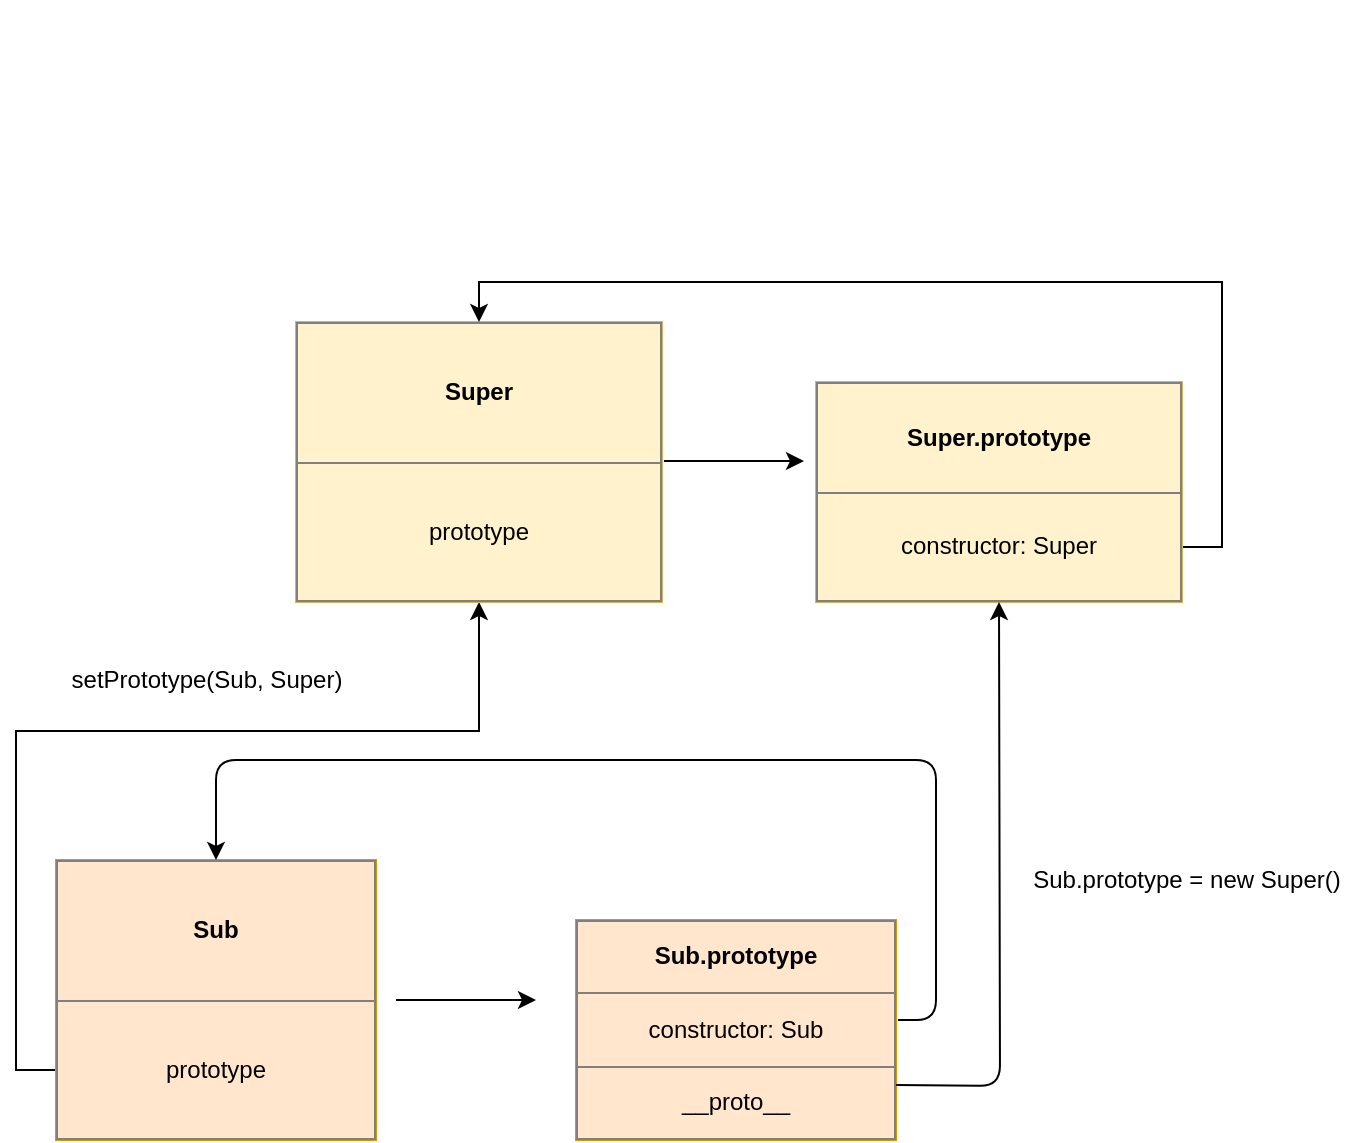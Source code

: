<mxfile version="13.7.6" type="github">
  <diagram id="C5RBs43oDa-KdzZeNtuy" name="Page-1">
    <mxGraphModel dx="809" dy="786" grid="1" gridSize="10" guides="1" tooltips="1" connect="1" arrows="1" fold="1" page="1" pageScale="1" pageWidth="827" pageHeight="1169" math="0" shadow="0">
      <root>
        <mxCell id="WIyWlLk6GJQsqaUBKTNV-0" />
        <mxCell id="WIyWlLk6GJQsqaUBKTNV-1" parent="WIyWlLk6GJQsqaUBKTNV-0" />
        <mxCell id="K3P9-Hcz5UOkRJEYKGVa-99" value="" style="group" vertex="1" connectable="0" parent="WIyWlLk6GJQsqaUBKTNV-1">
          <mxGeometry x="310" y="270" width="180" height="90" as="geometry" />
        </mxCell>
        <mxCell id="K3P9-Hcz5UOkRJEYKGVa-124" style="edgeStyle=orthogonalEdgeStyle;rounded=0;orthogonalLoop=1;jettySize=auto;html=1;exitX=0;exitY=0.75;exitDx=0;exitDy=0;entryX=0.5;entryY=1;entryDx=0;entryDy=0;" edge="1" parent="WIyWlLk6GJQsqaUBKTNV-1" source="K3P9-Hcz5UOkRJEYKGVa-112" target="K3P9-Hcz5UOkRJEYKGVa-116">
          <mxGeometry relative="1" as="geometry" />
        </mxCell>
        <mxCell id="K3P9-Hcz5UOkRJEYKGVa-112" value="&lt;table border=&quot;1&quot; width=&quot;100%&quot; cellpadding=&quot;4&quot; style=&quot;width: 100% ; height: 100% ; border-collapse: collapse&quot;&gt;&lt;tbody&gt;&lt;tr&gt;&lt;th align=&quot;center&quot;&gt;Sub&lt;/th&gt;&lt;/tr&gt;&lt;tr&gt;&lt;td align=&quot;center&quot;&gt;prototype&lt;/td&gt;&lt;/tr&gt;&lt;/tbody&gt;&lt;/table&gt;" style="text;html=1;strokeColor=#d79b00;fillColor=#ffe6cc;overflow=fill;" vertex="1" parent="WIyWlLk6GJQsqaUBKTNV-1">
          <mxGeometry x="110" y="700" width="160" height="140" as="geometry" />
        </mxCell>
        <mxCell id="K3P9-Hcz5UOkRJEYKGVa-113" value="&lt;table border=&quot;1&quot; width=&quot;100%&quot; cellpadding=&quot;4&quot; style=&quot;width: 100% ; height: 100% ; border-collapse: collapse&quot;&gt;&lt;tbody&gt;&lt;tr&gt;&lt;th align=&quot;center&quot;&gt;Sub&lt;span&gt;.prototype&lt;/span&gt;&lt;br&gt;&lt;/th&gt;&lt;/tr&gt;&lt;tr&gt;&lt;td align=&quot;center&quot;&gt;&lt;span&gt;constructor:&amp;nbsp;&lt;/span&gt;Sub&lt;br&gt;&lt;/td&gt;&lt;/tr&gt;&lt;tr&gt;&lt;td style=&quot;text-align: center&quot;&gt;__proto__&lt;/td&gt;&lt;/tr&gt;&lt;/tbody&gt;&lt;/table&gt;" style="text;html=1;strokeColor=#d79b00;fillColor=#ffe6cc;overflow=fill;" vertex="1" parent="WIyWlLk6GJQsqaUBKTNV-1">
          <mxGeometry x="370" y="730" width="160" height="110" as="geometry" />
        </mxCell>
        <mxCell id="K3P9-Hcz5UOkRJEYKGVa-114" value="" style="endArrow=classic;html=1;entryX=0.5;entryY=0;entryDx=0;entryDy=0;" edge="1" parent="WIyWlLk6GJQsqaUBKTNV-1" target="K3P9-Hcz5UOkRJEYKGVa-112">
          <mxGeometry width="50" height="50" relative="1" as="geometry">
            <mxPoint x="531" y="780" as="sourcePoint" />
            <mxPoint x="550" y="710" as="targetPoint" />
            <Array as="points">
              <mxPoint x="550" y="780" />
              <mxPoint x="550" y="650" />
              <mxPoint x="360" y="650" />
              <mxPoint x="190" y="650" />
            </Array>
          </mxGeometry>
        </mxCell>
        <mxCell id="K3P9-Hcz5UOkRJEYKGVa-115" value="" style="endArrow=classic;html=1;" edge="1" parent="WIyWlLk6GJQsqaUBKTNV-1">
          <mxGeometry width="50" height="50" relative="1" as="geometry">
            <mxPoint x="280" y="770" as="sourcePoint" />
            <mxPoint x="350" y="770" as="targetPoint" />
          </mxGeometry>
        </mxCell>
        <mxCell id="K3P9-Hcz5UOkRJEYKGVa-116" value="&lt;table border=&quot;1&quot; width=&quot;100%&quot; cellpadding=&quot;4&quot; style=&quot;width: 100% ; height: 100% ; border-collapse: collapse&quot;&gt;&lt;tbody&gt;&lt;tr&gt;&lt;th align=&quot;center&quot;&gt;Super&lt;/th&gt;&lt;/tr&gt;&lt;tr&gt;&lt;td align=&quot;center&quot;&gt;prototype&lt;/td&gt;&lt;/tr&gt;&lt;/tbody&gt;&lt;/table&gt;" style="text;html=1;strokeColor=#d6b656;fillColor=#fff2cc;overflow=fill;" vertex="1" parent="WIyWlLk6GJQsqaUBKTNV-1">
          <mxGeometry x="230" y="431" width="183" height="140" as="geometry" />
        </mxCell>
        <mxCell id="K3P9-Hcz5UOkRJEYKGVa-126" style="edgeStyle=orthogonalEdgeStyle;rounded=0;orthogonalLoop=1;jettySize=auto;html=1;exitX=1;exitY=0.75;exitDx=0;exitDy=0;entryX=0.5;entryY=0;entryDx=0;entryDy=0;" edge="1" parent="WIyWlLk6GJQsqaUBKTNV-1" source="K3P9-Hcz5UOkRJEYKGVa-117" target="K3P9-Hcz5UOkRJEYKGVa-116">
          <mxGeometry relative="1" as="geometry" />
        </mxCell>
        <mxCell id="K3P9-Hcz5UOkRJEYKGVa-117" value="&lt;table border=&quot;1&quot; width=&quot;100%&quot; cellpadding=&quot;4&quot; style=&quot;width: 100% ; height: 100% ; border-collapse: collapse&quot;&gt;&lt;tbody&gt;&lt;tr&gt;&lt;th align=&quot;center&quot;&gt;&lt;span&gt;Super.prototype&lt;/span&gt;&lt;br&gt;&lt;/th&gt;&lt;/tr&gt;&lt;tr&gt;&lt;td align=&quot;center&quot;&gt;&lt;span&gt;constructor: Super&lt;/span&gt;&lt;br&gt;&lt;/td&gt;&lt;/tr&gt;&lt;/tbody&gt;&lt;/table&gt;" style="text;html=1;strokeColor=#d6b656;fillColor=#fff2cc;overflow=fill;" vertex="1" parent="WIyWlLk6GJQsqaUBKTNV-1">
          <mxGeometry x="490" y="461" width="183" height="110" as="geometry" />
        </mxCell>
        <mxCell id="K3P9-Hcz5UOkRJEYKGVa-119" value="" style="endArrow=classic;html=1;" edge="1" parent="WIyWlLk6GJQsqaUBKTNV-1">
          <mxGeometry width="50" height="50" relative="1" as="geometry">
            <mxPoint x="414" y="500.5" as="sourcePoint" />
            <mxPoint x="484" y="500.5" as="targetPoint" />
          </mxGeometry>
        </mxCell>
        <mxCell id="K3P9-Hcz5UOkRJEYKGVa-120" value="" style="endArrow=classic;html=1;exitX=1;exitY=0.75;exitDx=0;exitDy=0;entryX=0.5;entryY=1;entryDx=0;entryDy=0;" edge="1" parent="WIyWlLk6GJQsqaUBKTNV-1" source="K3P9-Hcz5UOkRJEYKGVa-113" target="K3P9-Hcz5UOkRJEYKGVa-117">
          <mxGeometry width="50" height="50" relative="1" as="geometry">
            <mxPoint x="340" y="720" as="sourcePoint" />
            <mxPoint x="390" y="670" as="targetPoint" />
            <Array as="points">
              <mxPoint x="582" y="813" />
            </Array>
          </mxGeometry>
        </mxCell>
        <mxCell id="K3P9-Hcz5UOkRJEYKGVa-121" value="setPrototype(Sub, Super)" style="text;html=1;align=center;verticalAlign=middle;resizable=0;points=[];autosize=1;" vertex="1" parent="WIyWlLk6GJQsqaUBKTNV-1">
          <mxGeometry x="110" y="600" width="150" height="20" as="geometry" />
        </mxCell>
        <mxCell id="K3P9-Hcz5UOkRJEYKGVa-122" value="Sub.prototype = new Super()" style="text;html=1;align=center;verticalAlign=middle;resizable=0;points=[];autosize=1;" vertex="1" parent="WIyWlLk6GJQsqaUBKTNV-1">
          <mxGeometry x="590" y="700" width="170" height="20" as="geometry" />
        </mxCell>
      </root>
    </mxGraphModel>
  </diagram>
</mxfile>
